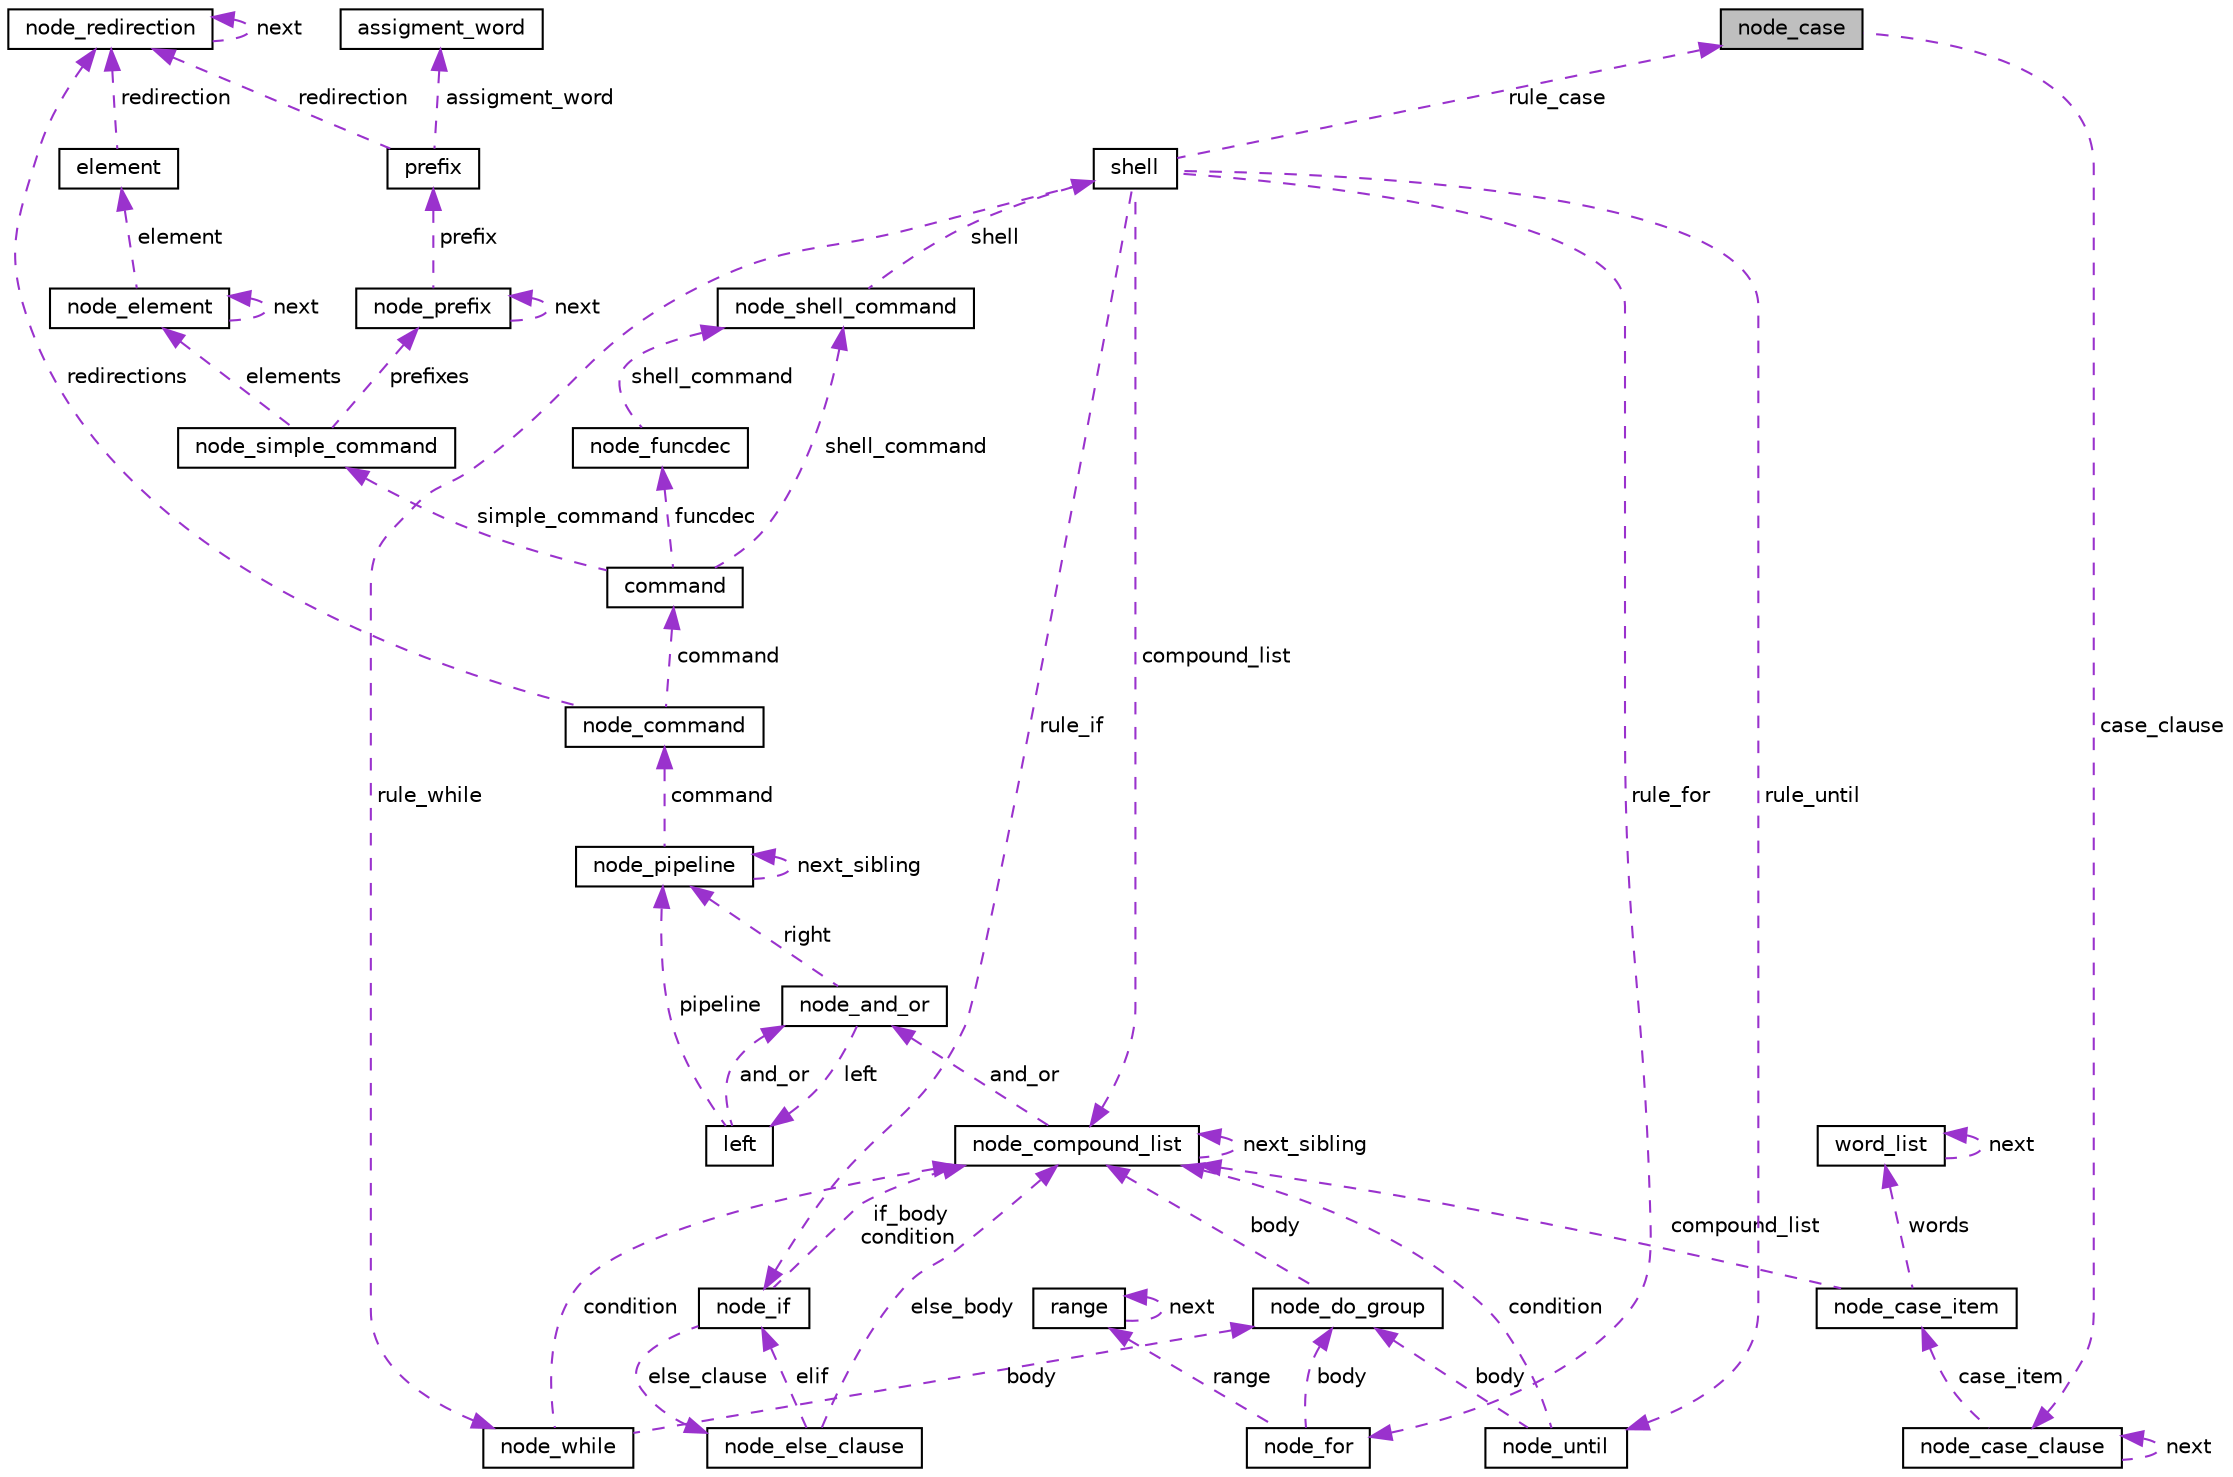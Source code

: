 digraph "node_case"
{
 // LATEX_PDF_SIZE
  edge [fontname="Helvetica",fontsize="10",labelfontname="Helvetica",labelfontsize="10"];
  node [fontname="Helvetica",fontsize="10",shape=record];
  Node1 [label="node_case",height=0.2,width=0.4,color="black", fillcolor="grey75", style="filled", fontcolor="black",tooltip=" "];
  Node2 -> Node1 [dir="back",color="darkorchid3",fontsize="10",style="dashed",label=" case_clause" ,fontname="Helvetica"];
  Node2 [label="node_case_clause",height=0.2,width=0.4,color="black", fillcolor="white", style="filled",URL="$structnode__case__clause.html",tooltip=" "];
  Node2 -> Node2 [dir="back",color="darkorchid3",fontsize="10",style="dashed",label=" next" ,fontname="Helvetica"];
  Node3 -> Node2 [dir="back",color="darkorchid3",fontsize="10",style="dashed",label=" case_item" ,fontname="Helvetica"];
  Node3 [label="node_case_item",height=0.2,width=0.4,color="black", fillcolor="white", style="filled",URL="$structnode__case__item.html",tooltip=" "];
  Node4 -> Node3 [dir="back",color="darkorchid3",fontsize="10",style="dashed",label=" compound_list" ,fontname="Helvetica"];
  Node4 [label="node_compound_list",height=0.2,width=0.4,color="black", fillcolor="white", style="filled",URL="$structnode__compound__list.html",tooltip=" "];
  Node4 -> Node4 [dir="back",color="darkorchid3",fontsize="10",style="dashed",label=" next_sibling" ,fontname="Helvetica"];
  Node5 -> Node4 [dir="back",color="darkorchid3",fontsize="10",style="dashed",label=" and_or" ,fontname="Helvetica"];
  Node5 [label="node_and_or",height=0.2,width=0.4,color="black", fillcolor="white", style="filled",URL="$structnode__and__or.html",tooltip=" "];
  Node6 -> Node5 [dir="back",color="darkorchid3",fontsize="10",style="dashed",label=" right" ,fontname="Helvetica"];
  Node6 [label="node_pipeline",height=0.2,width=0.4,color="black", fillcolor="white", style="filled",URL="$structnode__pipeline.html",tooltip=" "];
  Node6 -> Node6 [dir="back",color="darkorchid3",fontsize="10",style="dashed",label=" next_sibling" ,fontname="Helvetica"];
  Node7 -> Node6 [dir="back",color="darkorchid3",fontsize="10",style="dashed",label=" command" ,fontname="Helvetica"];
  Node7 [label="node_command",height=0.2,width=0.4,color="black", fillcolor="white", style="filled",URL="$structnode__command.html",tooltip=" "];
  Node8 -> Node7 [dir="back",color="darkorchid3",fontsize="10",style="dashed",label=" redirections" ,fontname="Helvetica"];
  Node8 [label="node_redirection",height=0.2,width=0.4,color="black", fillcolor="white", style="filled",URL="$structnode__redirection.html",tooltip=" "];
  Node8 -> Node8 [dir="back",color="darkorchid3",fontsize="10",style="dashed",label=" next" ,fontname="Helvetica"];
  Node9 -> Node7 [dir="back",color="darkorchid3",fontsize="10",style="dashed",label=" command" ,fontname="Helvetica"];
  Node9 [label="command",height=0.2,width=0.4,color="black", fillcolor="white", style="filled",URL="$unionnode__command_1_1command.html",tooltip=" "];
  Node10 -> Node9 [dir="back",color="darkorchid3",fontsize="10",style="dashed",label=" funcdec" ,fontname="Helvetica"];
  Node10 [label="node_funcdec",height=0.2,width=0.4,color="black", fillcolor="white", style="filled",URL="$structnode__funcdec.html",tooltip=" "];
  Node11 -> Node10 [dir="back",color="darkorchid3",fontsize="10",style="dashed",label=" shell_command" ,fontname="Helvetica"];
  Node11 [label="node_shell_command",height=0.2,width=0.4,color="black", fillcolor="white", style="filled",URL="$structnode__shell__command.html",tooltip=" "];
  Node12 -> Node11 [dir="back",color="darkorchid3",fontsize="10",style="dashed",label=" shell" ,fontname="Helvetica"];
  Node12 [label="shell",height=0.2,width=0.4,color="black", fillcolor="white", style="filled",URL="$unionnode__shell__command_1_1shell.html",tooltip=" "];
  Node13 -> Node12 [dir="back",color="darkorchid3",fontsize="10",style="dashed",label=" rule_if" ,fontname="Helvetica"];
  Node13 [label="node_if",height=0.2,width=0.4,color="black", fillcolor="white", style="filled",URL="$structnode__if.html",tooltip=" "];
  Node4 -> Node13 [dir="back",color="darkorchid3",fontsize="10",style="dashed",label=" if_body\ncondition" ,fontname="Helvetica"];
  Node14 -> Node13 [dir="back",color="darkorchid3",fontsize="10",style="dashed",label=" else_clause" ,fontname="Helvetica"];
  Node14 [label="node_else_clause",height=0.2,width=0.4,color="black", fillcolor="white", style="filled",URL="$structnode__else__clause.html",tooltip=" "];
  Node13 -> Node14 [dir="back",color="darkorchid3",fontsize="10",style="dashed",label=" elif" ,fontname="Helvetica"];
  Node4 -> Node14 [dir="back",color="darkorchid3",fontsize="10",style="dashed",label=" else_body" ,fontname="Helvetica"];
  Node4 -> Node12 [dir="back",color="darkorchid3",fontsize="10",style="dashed",label=" compound_list" ,fontname="Helvetica"];
  Node15 -> Node12 [dir="back",color="darkorchid3",fontsize="10",style="dashed",label=" rule_until" ,fontname="Helvetica"];
  Node15 [label="node_until",height=0.2,width=0.4,color="black", fillcolor="white", style="filled",URL="$structnode__until.html",tooltip=" "];
  Node16 -> Node15 [dir="back",color="darkorchid3",fontsize="10",style="dashed",label=" body" ,fontname="Helvetica"];
  Node16 [label="node_do_group",height=0.2,width=0.4,color="black", fillcolor="white", style="filled",URL="$structnode__do__group.html",tooltip=" "];
  Node4 -> Node16 [dir="back",color="darkorchid3",fontsize="10",style="dashed",label=" body" ,fontname="Helvetica"];
  Node4 -> Node15 [dir="back",color="darkorchid3",fontsize="10",style="dashed",label=" condition" ,fontname="Helvetica"];
  Node17 -> Node12 [dir="back",color="darkorchid3",fontsize="10",style="dashed",label=" rule_while" ,fontname="Helvetica"];
  Node17 [label="node_while",height=0.2,width=0.4,color="black", fillcolor="white", style="filled",URL="$structnode__while.html",tooltip=" "];
  Node16 -> Node17 [dir="back",color="darkorchid3",fontsize="10",style="dashed",label=" body" ,fontname="Helvetica"];
  Node4 -> Node17 [dir="back",color="darkorchid3",fontsize="10",style="dashed",label=" condition" ,fontname="Helvetica"];
  Node18 -> Node12 [dir="back",color="darkorchid3",fontsize="10",style="dashed",label=" rule_for" ,fontname="Helvetica"];
  Node18 [label="node_for",height=0.2,width=0.4,color="black", fillcolor="white", style="filled",URL="$structnode__for.html",tooltip=" "];
  Node16 -> Node18 [dir="back",color="darkorchid3",fontsize="10",style="dashed",label=" body" ,fontname="Helvetica"];
  Node19 -> Node18 [dir="back",color="darkorchid3",fontsize="10",style="dashed",label=" range" ,fontname="Helvetica"];
  Node19 [label="range",height=0.2,width=0.4,color="black", fillcolor="white", style="filled",URL="$structrange.html",tooltip=" "];
  Node19 -> Node19 [dir="back",color="darkorchid3",fontsize="10",style="dashed",label=" next" ,fontname="Helvetica"];
  Node1 -> Node12 [dir="back",color="darkorchid3",fontsize="10",style="dashed",label=" rule_case" ,fontname="Helvetica"];
  Node20 -> Node9 [dir="back",color="darkorchid3",fontsize="10",style="dashed",label=" simple_command" ,fontname="Helvetica"];
  Node20 [label="node_simple_command",height=0.2,width=0.4,color="black", fillcolor="white", style="filled",URL="$structnode__simple__command.html",tooltip=" "];
  Node21 -> Node20 [dir="back",color="darkorchid3",fontsize="10",style="dashed",label=" elements" ,fontname="Helvetica"];
  Node21 [label="node_element",height=0.2,width=0.4,color="black", fillcolor="white", style="filled",URL="$structnode__element.html",tooltip=" "];
  Node21 -> Node21 [dir="back",color="darkorchid3",fontsize="10",style="dashed",label=" next" ,fontname="Helvetica"];
  Node22 -> Node21 [dir="back",color="darkorchid3",fontsize="10",style="dashed",label=" element" ,fontname="Helvetica"];
  Node22 [label="element",height=0.2,width=0.4,color="black", fillcolor="white", style="filled",URL="$unionnode__element_1_1element.html",tooltip=" "];
  Node8 -> Node22 [dir="back",color="darkorchid3",fontsize="10",style="dashed",label=" redirection" ,fontname="Helvetica"];
  Node23 -> Node20 [dir="back",color="darkorchid3",fontsize="10",style="dashed",label=" prefixes" ,fontname="Helvetica"];
  Node23 [label="node_prefix",height=0.2,width=0.4,color="black", fillcolor="white", style="filled",URL="$structnode__prefix.html",tooltip=" "];
  Node23 -> Node23 [dir="back",color="darkorchid3",fontsize="10",style="dashed",label=" next" ,fontname="Helvetica"];
  Node24 -> Node23 [dir="back",color="darkorchid3",fontsize="10",style="dashed",label=" prefix" ,fontname="Helvetica"];
  Node24 [label="prefix",height=0.2,width=0.4,color="black", fillcolor="white", style="filled",URL="$unionnode__prefix_1_1prefix.html",tooltip=" "];
  Node8 -> Node24 [dir="back",color="darkorchid3",fontsize="10",style="dashed",label=" redirection" ,fontname="Helvetica"];
  Node25 -> Node24 [dir="back",color="darkorchid3",fontsize="10",style="dashed",label=" assigment_word" ,fontname="Helvetica"];
  Node25 [label="assigment_word",height=0.2,width=0.4,color="black", fillcolor="white", style="filled",URL="$structnode__prefix_1_1prefix_1_1assigment__word.html",tooltip=" "];
  Node11 -> Node9 [dir="back",color="darkorchid3",fontsize="10",style="dashed",label=" shell_command" ,fontname="Helvetica"];
  Node26 -> Node5 [dir="back",color="darkorchid3",fontsize="10",style="dashed",label=" left" ,fontname="Helvetica"];
  Node26 [label="left",height=0.2,width=0.4,color="black", fillcolor="white", style="filled",URL="$unionnode__and__or_1_1left.html",tooltip=" "];
  Node6 -> Node26 [dir="back",color="darkorchid3",fontsize="10",style="dashed",label=" pipeline" ,fontname="Helvetica"];
  Node5 -> Node26 [dir="back",color="darkorchid3",fontsize="10",style="dashed",label=" and_or" ,fontname="Helvetica"];
  Node27 -> Node3 [dir="back",color="darkorchid3",fontsize="10",style="dashed",label=" words" ,fontname="Helvetica"];
  Node27 [label="word_list",height=0.2,width=0.4,color="black", fillcolor="white", style="filled",URL="$structword__list.html",tooltip=" "];
  Node27 -> Node27 [dir="back",color="darkorchid3",fontsize="10",style="dashed",label=" next" ,fontname="Helvetica"];
}
